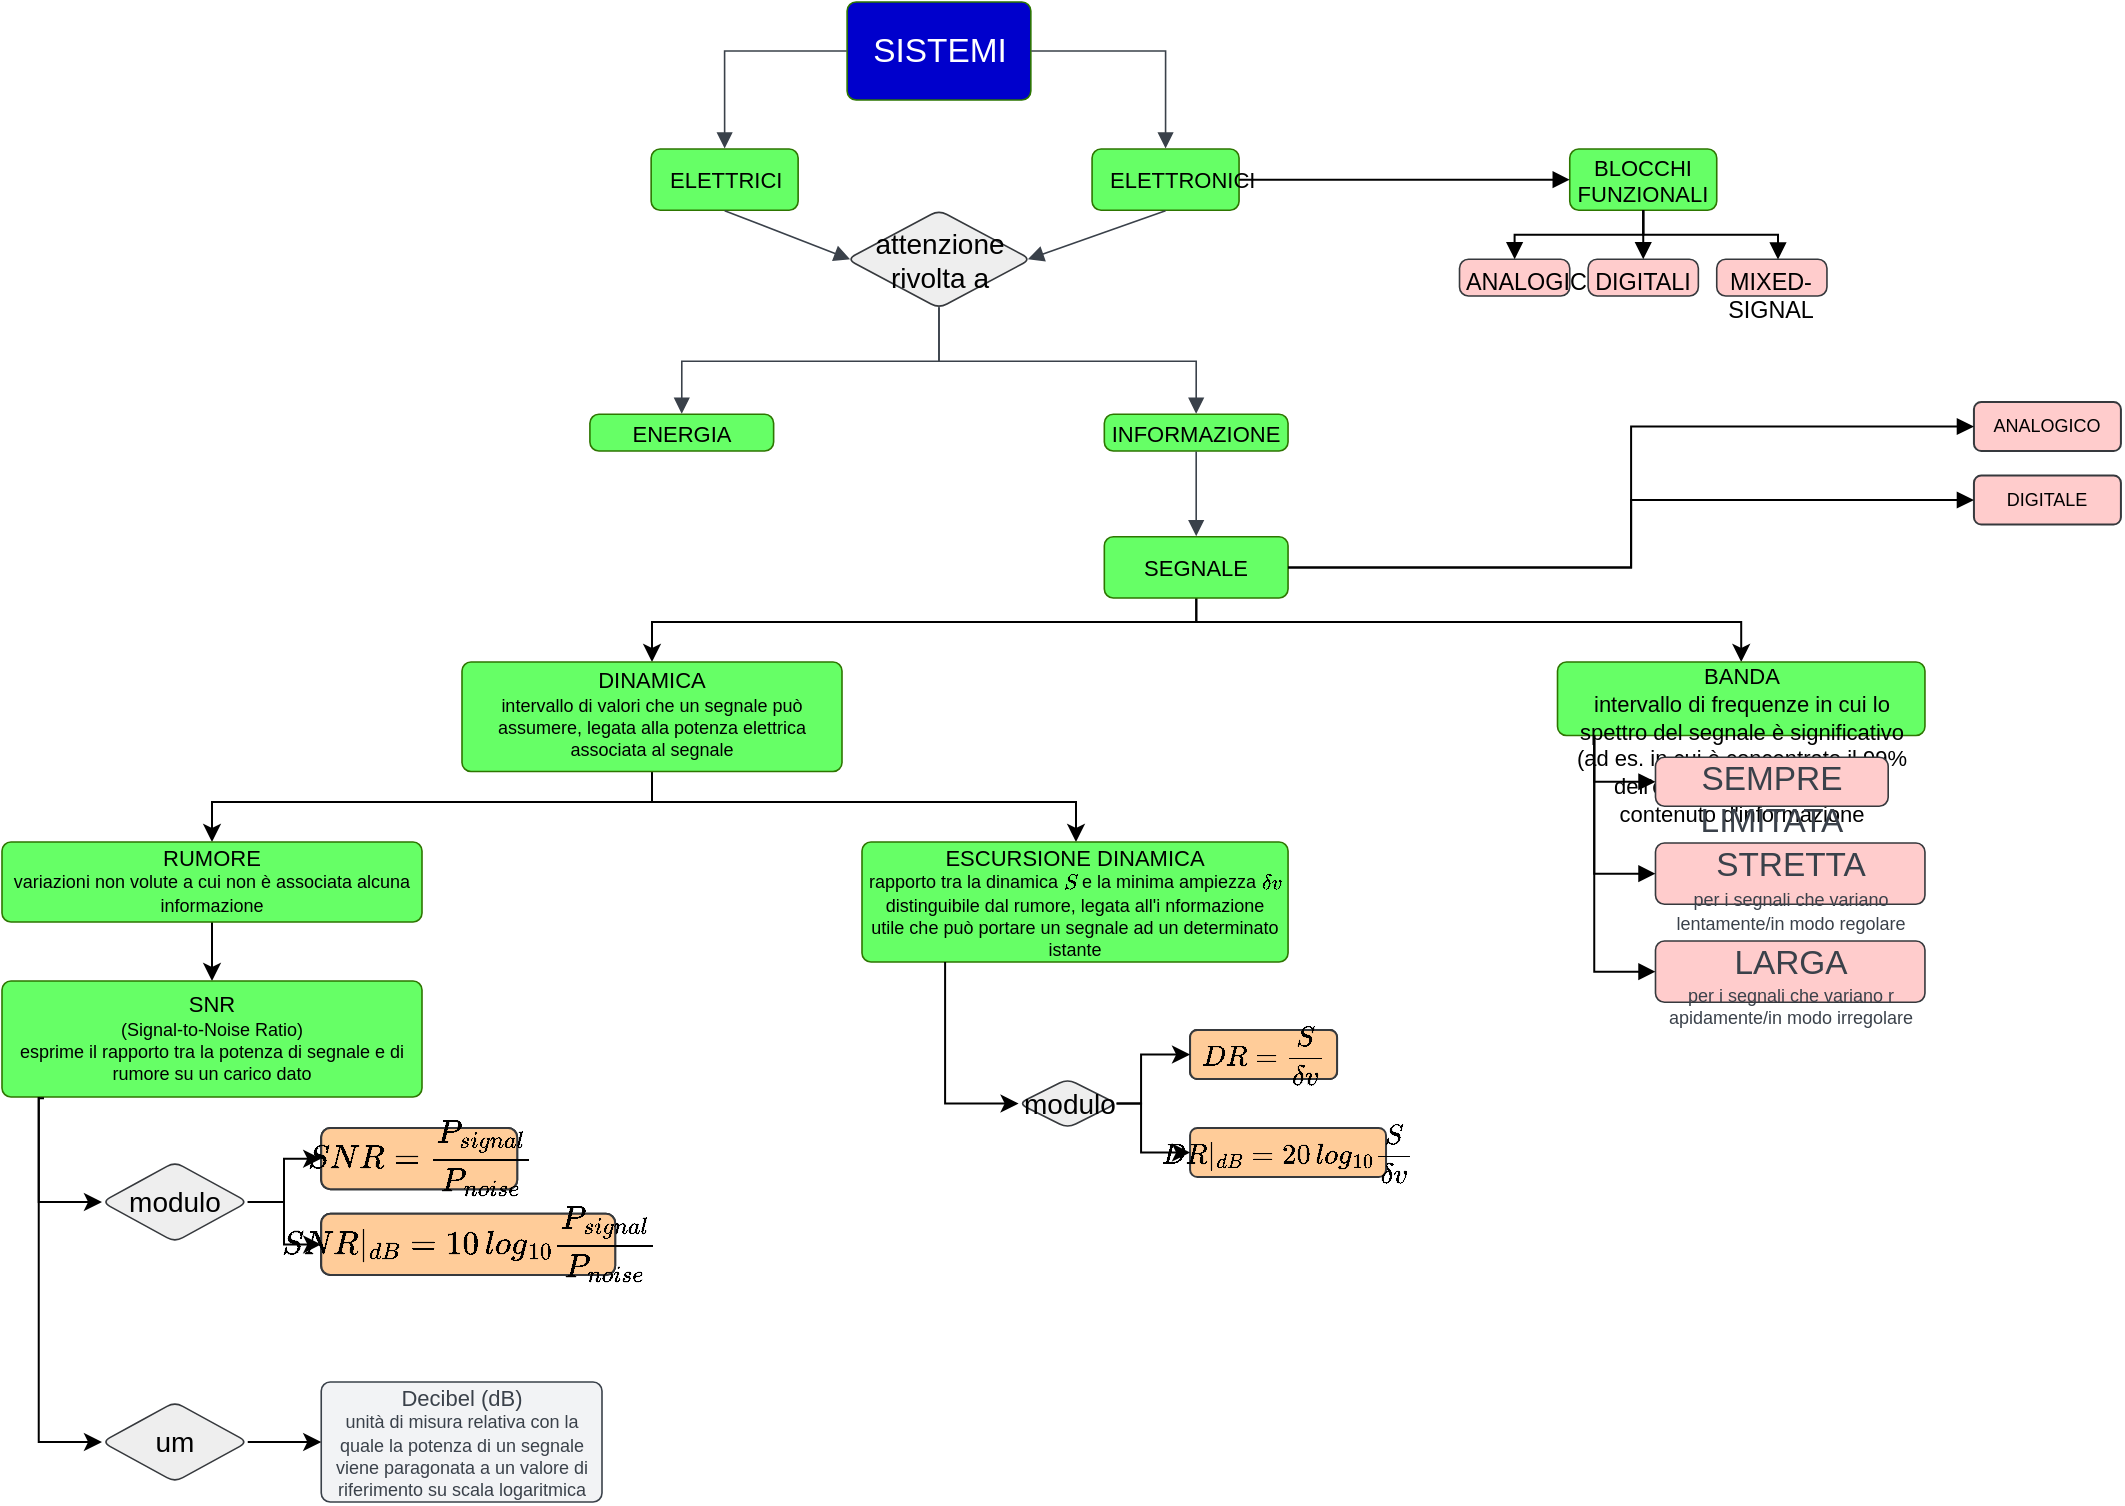 <mxfile version="18.2.0" type="github">
  <diagram id="KbQLy3OMnYTvDfTse-Bw" name="Page-1">
    <mxGraphModel dx="704" dy="2057" grid="1" gridSize="10" guides="1" tooltips="1" connect="1" arrows="1" fold="1" page="1" pageScale="1" pageWidth="1169" pageHeight="827" math="1" shadow="0">
      <root>
        <mxCell id="0" />
        <mxCell id="1" parent="0" />
        <UserObject label="SISTEMI" lucidchartObjectId="9QElXrMDOgw3" id="V_KuhvTImbU-2_eGopWf-1">
          <mxCell style="html=1;overflow=block;blockSpacing=1;whiteSpace=wrap;fontSize=16.7;spacing=9;strokeOpacity=100;fillOpacity=100;rounded=1;absoluteArcSize=1;arcSize=9;strokeWidth=0.8;fillColor=#0000CC;strokeColor=#2D7600;fontColor=#FFFFFF;container=0;" parent="1" vertex="1">
            <mxGeometry x="432.559" y="-1640" width="91.861" height="49" as="geometry" />
          </mxCell>
        </UserObject>
        <UserObject label="ELETTRICI" lucidchartObjectId="oREl5EtMewR." id="V_KuhvTImbU-2_eGopWf-2">
          <mxCell style="html=1;overflow=block;blockSpacing=1;whiteSpace=wrap;fontSize=11;spacing=9;strokeOpacity=100;fillOpacity=100;rounded=1;absoluteArcSize=1;arcSize=9;strokeWidth=0.8;fillColor=#66FF66;strokeColor=#2D7600;fontColor=#000000;container=0;" parent="1" vertex="1">
            <mxGeometry x="334.575" y="-1566.5" width="73.489" height="30.625" as="geometry" />
          </mxCell>
        </UserObject>
        <UserObject label="ELETTRONICI" lucidchartObjectId="GREljfqATe~l" id="V_KuhvTImbU-2_eGopWf-3">
          <mxCell style="html=1;overflow=block;blockSpacing=1;whiteSpace=wrap;fontSize=11;spacing=9;strokeOpacity=100;fillOpacity=100;rounded=1;absoluteArcSize=1;arcSize=9;strokeWidth=0.8;fillColor=#66FF66;strokeColor=#2D7600;fontColor=#000000;container=0;" parent="1" vertex="1">
            <mxGeometry x="555.04" y="-1566.5" width="73.489" height="30.625" as="geometry" />
          </mxCell>
        </UserObject>
        <UserObject label="" lucidchartObjectId="dVEla7K8sojE" id="V_KuhvTImbU-2_eGopWf-4">
          <mxCell style="html=1;jettySize=18;whiteSpace=wrap;fontSize=13;strokeColor=#3a414a;strokeOpacity=100;strokeWidth=0.8;rounded=1;arcSize=0;edgeStyle=orthogonalEdgeStyle;startArrow=none;endArrow=block;endFill=1;exitX=-0.002;exitY=0.5;exitPerimeter=0;entryX=0.5;entryY=-0.008;entryPerimeter=0;" parent="1" source="V_KuhvTImbU-2_eGopWf-1" target="V_KuhvTImbU-2_eGopWf-2" edge="1">
            <mxGeometry width="100" height="100" relative="1" as="geometry">
              <Array as="points" />
            </mxGeometry>
          </mxCell>
        </UserObject>
        <UserObject label="" lucidchartObjectId="fVElLN0B~Lug" id="V_KuhvTImbU-2_eGopWf-5">
          <mxCell style="html=1;jettySize=18;whiteSpace=wrap;fontSize=13;strokeColor=#3a414a;strokeOpacity=100;strokeWidth=0.8;rounded=1;arcSize=0;edgeStyle=orthogonalEdgeStyle;startArrow=none;endArrow=block;endFill=1;exitX=1.002;exitY=0.5;exitPerimeter=0;entryX=0.5;entryY=-0.008;entryPerimeter=0;" parent="1" source="V_KuhvTImbU-2_eGopWf-1" target="V_KuhvTImbU-2_eGopWf-3" edge="1">
            <mxGeometry width="100" height="100" relative="1" as="geometry">
              <Array as="points" />
            </mxGeometry>
          </mxCell>
        </UserObject>
        <UserObject label="attenzione rivolta a" lucidchartObjectId="2ZElksRTVC9U" id="V_KuhvTImbU-2_eGopWf-6">
          <mxCell style="html=1;overflow=block;blockSpacing=1;whiteSpace=wrap;rhombus;fontSize=14;spacing=3.8;strokeColor=#36393d;strokeOpacity=100;fillOpacity=100;rounded=1;absoluteArcSize=1;arcSize=9;fillColor=#eeeeee;strokeWidth=0.8;align=center;labelPosition=center;verticalLabelPosition=middle;verticalAlign=middle;fontColor=#000000;container=0;" parent="1" vertex="1">
            <mxGeometry x="432.559" y="-1535.88" width="91.861" height="49" as="geometry" />
          </mxCell>
        </UserObject>
        <UserObject label="" lucidchartObjectId="V0ElHmMhb_H_" id="V_KuhvTImbU-2_eGopWf-7">
          <mxCell style="html=1;jettySize=18;whiteSpace=wrap;fontSize=13;strokeColor=#3a414a;strokeOpacity=100;strokeWidth=0.8;rounded=0;startArrow=none;endArrow=block;endFill=1;exitX=0.5;exitY=1.008;exitPerimeter=0;entryX=0.984;entryY=0.5;entryPerimeter=0;" parent="1" source="V_KuhvTImbU-2_eGopWf-3" target="V_KuhvTImbU-2_eGopWf-6" edge="1">
            <mxGeometry width="100" height="100" relative="1" as="geometry">
              <Array as="points" />
            </mxGeometry>
          </mxCell>
        </UserObject>
        <UserObject label="" lucidchartObjectId="30ElbhEXb_4U" id="V_KuhvTImbU-2_eGopWf-8">
          <mxCell style="html=1;jettySize=18;whiteSpace=wrap;fontSize=13;strokeColor=#3a414a;strokeOpacity=100;strokeWidth=0.8;rounded=0;startArrow=none;endArrow=block;endFill=1;exitX=0.5;exitY=1.008;exitPerimeter=0;entryX=0.016;entryY=0.5;entryPerimeter=0;" parent="1" source="V_KuhvTImbU-2_eGopWf-2" target="V_KuhvTImbU-2_eGopWf-6" edge="1">
            <mxGeometry width="100" height="100" relative="1" as="geometry">
              <Array as="points" />
            </mxGeometry>
          </mxCell>
        </UserObject>
        <UserObject label="ENERGIA" lucidchartObjectId="r1El8VEPG0fk" id="V_KuhvTImbU-2_eGopWf-9">
          <mxCell style="html=1;overflow=block;blockSpacing=1;whiteSpace=wrap;fontSize=11;align=center;spacing=3.8;strokeOpacity=100;fillOpacity=100;rounded=1;absoluteArcSize=1;arcSize=9;strokeWidth=0.8;fillColor=#66FF66;strokeColor=#2D7600;fontColor=#000000;container=0;" parent="1" vertex="1">
            <mxGeometry x="303.954" y="-1433.875" width="91.861" height="18.375" as="geometry" />
          </mxCell>
        </UserObject>
        <UserObject label="INFORMAZIONE" lucidchartObjectId="41ElJIFpAn1h" id="V_KuhvTImbU-2_eGopWf-10">
          <mxCell style="html=1;overflow=block;blockSpacing=1;whiteSpace=wrap;fontSize=11;spacing=3.8;strokeOpacity=100;fillOpacity=100;rounded=1;absoluteArcSize=1;arcSize=9;strokeWidth=0.8;fillColor=#66FF66;strokeColor=#2D7600;fontColor=#000000;container=0;" parent="1" vertex="1">
            <mxGeometry x="561.164" y="-1433.875" width="91.861" height="18.375" as="geometry" />
          </mxCell>
        </UserObject>
        <UserObject label="BLOCCHI FUNZIONALI" lucidchartObjectId="E5El9gGK8zPB" id="V_KuhvTImbU-2_eGopWf-11">
          <mxCell style="html=1;overflow=block;blockSpacing=1;whiteSpace=wrap;fontSize=11;spacing=3.8;strokeOpacity=100;fillOpacity=100;rounded=1;absoluteArcSize=1;arcSize=9;strokeWidth=0.8;fillColor=#66FF66;strokeColor=#2D7600;fontColor=#000000;container=0;" parent="1" vertex="1">
            <mxGeometry x="793.878" y="-1566.5" width="73.489" height="30.625" as="geometry" />
          </mxCell>
        </UserObject>
        <mxCell id="S8-AEcQRGxQJLUGlmGjb-33" style="edgeStyle=orthogonalEdgeStyle;rounded=0;orthogonalLoop=1;jettySize=auto;html=1;entryX=0;entryY=0.5;entryDx=0;entryDy=0;fontFamily=Helvetica;fontSize=9;endArrow=block;endFill=1;strokeColor=#000000;" edge="1" parent="1" source="V_KuhvTImbU-2_eGopWf-3" target="V_KuhvTImbU-2_eGopWf-11">
          <mxGeometry relative="1" as="geometry" />
        </mxCell>
        <UserObject label="ANALOGICI" lucidchartObjectId="~5ElXes_VRlE" id="V_KuhvTImbU-2_eGopWf-13">
          <mxCell style="html=1;overflow=block;blockSpacing=1;whiteSpace=wrap;fontSize=11.7;spacing=3.8;strokeColor=#36393d;strokeOpacity=100;fillOpacity=100;rounded=1;absoluteArcSize=1;arcSize=9;fillColor=#ffcccc;strokeWidth=0.8;container=0;" parent="1" vertex="1">
            <mxGeometry x="738.762" y="-1511.375" width="55.116" height="18.375" as="geometry" />
          </mxCell>
        </UserObject>
        <UserObject label="DIGITALI" lucidchartObjectId="h6ElQ-4IRWUj" id="V_KuhvTImbU-2_eGopWf-14">
          <mxCell style="html=1;overflow=block;blockSpacing=1;whiteSpace=wrap;fontSize=11.7;spacing=3.8;strokeColor=#36393d;strokeOpacity=100;fillOpacity=100;rounded=1;absoluteArcSize=1;arcSize=9;fillColor=#ffcccc;strokeWidth=0.8;container=0;" parent="1" vertex="1">
            <mxGeometry x="803.064" y="-1511.375" width="55.116" height="18.375" as="geometry" />
          </mxCell>
        </UserObject>
        <UserObject label="MIXED-SIGNAL" lucidchartObjectId="l6El-GRD.1cs" id="V_KuhvTImbU-2_eGopWf-15">
          <mxCell style="html=1;overflow=block;blockSpacing=1;whiteSpace=wrap;fontSize=11.7;spacing=3.8;strokeColor=#36393d;strokeOpacity=100;fillOpacity=100;rounded=1;absoluteArcSize=1;arcSize=9;fillColor=#ffcccc;strokeWidth=0.8;container=0;" parent="1" vertex="1">
            <mxGeometry x="867.367" y="-1511.375" width="55.116" height="18.375" as="geometry" />
          </mxCell>
        </UserObject>
        <mxCell id="S8-AEcQRGxQJLUGlmGjb-69" style="edgeStyle=orthogonalEdgeStyle;rounded=0;orthogonalLoop=1;jettySize=auto;html=1;entryX=0.5;entryY=0;entryDx=0;entryDy=0;fontSize=9;" edge="1" parent="1" source="V_KuhvTImbU-2_eGopWf-19" target="V_KuhvTImbU-2_eGopWf-21">
          <mxGeometry relative="1" as="geometry">
            <Array as="points">
              <mxPoint x="607" y="-1330" />
              <mxPoint x="335" y="-1330" />
            </Array>
          </mxGeometry>
        </mxCell>
        <mxCell id="S8-AEcQRGxQJLUGlmGjb-70" style="edgeStyle=orthogonalEdgeStyle;rounded=0;orthogonalLoop=1;jettySize=auto;html=1;entryX=0.5;entryY=0;entryDx=0;entryDy=0;fontSize=9;" edge="1" parent="1" source="V_KuhvTImbU-2_eGopWf-19" target="V_KuhvTImbU-2_eGopWf-22">
          <mxGeometry relative="1" as="geometry">
            <Array as="points">
              <mxPoint x="607" y="-1330" />
              <mxPoint x="880" y="-1330" />
            </Array>
          </mxGeometry>
        </mxCell>
        <UserObject label="SEGNALE" lucidchartObjectId="i~ElQbq9KEDh" id="V_KuhvTImbU-2_eGopWf-19">
          <mxCell style="html=1;overflow=block;blockSpacing=1;whiteSpace=wrap;fontSize=11;spacing=3.8;strokeOpacity=100;fillOpacity=100;rounded=1;absoluteArcSize=1;arcSize=9;strokeWidth=0.8;fillColor=#66FF66;strokeColor=#2D7600;fontColor=#000000;container=0;" parent="1" vertex="1">
            <mxGeometry x="561.164" y="-1372.625" width="91.861" height="30.625" as="geometry" />
          </mxCell>
        </UserObject>
        <mxCell id="S8-AEcQRGxQJLUGlmGjb-34" style="edgeStyle=orthogonalEdgeStyle;rounded=0;orthogonalLoop=1;jettySize=auto;html=1;entryX=0.5;entryY=0;entryDx=0;entryDy=0;fontFamily=Helvetica;fontSize=9;endArrow=block;endFill=1;strokeColor=#000000;" edge="1" parent="1" source="V_KuhvTImbU-2_eGopWf-11" target="V_KuhvTImbU-2_eGopWf-13">
          <mxGeometry relative="1" as="geometry">
            <Array as="points">
              <mxPoint x="830.623" y="-1523.625" />
              <mxPoint x="766.32" y="-1523.625" />
            </Array>
          </mxGeometry>
        </mxCell>
        <mxCell id="S8-AEcQRGxQJLUGlmGjb-35" style="edgeStyle=orthogonalEdgeStyle;rounded=0;orthogonalLoop=1;jettySize=auto;html=1;fontFamily=Helvetica;fontSize=9;endArrow=block;endFill=1;strokeColor=#000000;" edge="1" parent="1" source="V_KuhvTImbU-2_eGopWf-11" target="V_KuhvTImbU-2_eGopWf-14">
          <mxGeometry relative="1" as="geometry">
            <Array as="points">
              <mxPoint x="828.785" y="-1511.375" />
              <mxPoint x="828.785" y="-1511.375" />
            </Array>
          </mxGeometry>
        </mxCell>
        <UserObject label="" lucidchartObjectId="vaFlGMC20mRY" id="V_KuhvTImbU-2_eGopWf-20">
          <mxCell style="html=1;jettySize=18;whiteSpace=wrap;fontSize=13;strokeColor=#3a414a;strokeOpacity=100;strokeWidth=0.8;rounded=1;arcSize=12;edgeStyle=orthogonalEdgeStyle;startArrow=none;endArrow=block;endFill=1;exitX=0.5;exitY=1.012;exitPerimeter=0;entryX=0.5;entryY=-0.008;entryPerimeter=0;" parent="1" source="V_KuhvTImbU-2_eGopWf-10" target="V_KuhvTImbU-2_eGopWf-19" edge="1">
            <mxGeometry width="100" height="100" relative="1" as="geometry">
              <Array as="points" />
            </mxGeometry>
          </mxCell>
        </UserObject>
        <mxCell id="S8-AEcQRGxQJLUGlmGjb-72" style="edgeStyle=orthogonalEdgeStyle;rounded=0;orthogonalLoop=1;jettySize=auto;html=1;entryX=0.5;entryY=0;entryDx=0;entryDy=0;fontSize=9;" edge="1" parent="1" source="V_KuhvTImbU-2_eGopWf-21" target="V_KuhvTImbU-2_eGopWf-23">
          <mxGeometry relative="1" as="geometry">
            <Array as="points">
              <mxPoint x="335" y="-1240" />
              <mxPoint x="115" y="-1240" />
            </Array>
          </mxGeometry>
        </mxCell>
        <mxCell id="S8-AEcQRGxQJLUGlmGjb-73" style="edgeStyle=orthogonalEdgeStyle;rounded=0;orthogonalLoop=1;jettySize=auto;html=1;fontSize=9;" edge="1" parent="1" source="V_KuhvTImbU-2_eGopWf-21" target="V_KuhvTImbU-2_eGopWf-25">
          <mxGeometry relative="1" as="geometry">
            <Array as="points">
              <mxPoint x="335" y="-1240" />
              <mxPoint x="547" y="-1240" />
            </Array>
          </mxGeometry>
        </mxCell>
        <UserObject label="&lt;div style=&quot;display: flex; justify-content: center; text-align: center; align-items: baseline; font-size: 9px; line-height: 1.25; margin-top: -2px;&quot;&gt;&lt;span style=&quot;&quot;&gt;&lt;span style=&quot;font-size: 11px;&quot;&gt;DINAMICA&lt;br style=&quot;font-size: 11px;&quot;&gt;&lt;/span&gt;&lt;span style=&quot;&quot;&gt;intervallo di valori che un segnale può assumere, legata alla potenza elettrica associata al segnale&lt;/span&gt;&lt;/span&gt;&lt;/div&gt;" lucidchartObjectId="CaFlC.bQDcfy" id="V_KuhvTImbU-2_eGopWf-21">
          <mxCell style="html=1;overflow=block;blockSpacing=1;whiteSpace=wrap;fontSize=11;spacing=3.8;strokeOpacity=100;fillOpacity=100;rounded=1;absoluteArcSize=1;arcSize=9;strokeWidth=0.8;fontFamily=Helvetica;fillColor=#66FF66;strokeColor=#2D7600;fontColor=#000000;container=0;" parent="1" vertex="1">
            <mxGeometry x="240" y="-1310" width="190" height="54.75" as="geometry" />
          </mxCell>
        </UserObject>
        <mxCell id="S8-AEcQRGxQJLUGlmGjb-36" style="edgeStyle=orthogonalEdgeStyle;rounded=0;orthogonalLoop=1;jettySize=auto;html=1;entryX=0.547;entryY=0.008;entryDx=0;entryDy=0;fontFamily=Helvetica;fontSize=9;endArrow=block;endFill=1;strokeColor=#000000;entryPerimeter=0;" edge="1" parent="1" source="V_KuhvTImbU-2_eGopWf-11" target="V_KuhvTImbU-2_eGopWf-15">
          <mxGeometry relative="1" as="geometry">
            <Array as="points">
              <mxPoint x="830.623" y="-1523.625" />
              <mxPoint x="897.987" y="-1523.625" />
              <mxPoint x="897.987" y="-1511.375" />
            </Array>
          </mxGeometry>
        </mxCell>
        <UserObject label="&lt;div style=&quot;display: flex; justify-content: center; text-align: center; align-items: baseline; font-size: 11px; line-height: 1.25; margin-top: -2px;&quot;&gt;&lt;span style=&quot;font-size: 11px;&quot;&gt;&lt;span style=&quot;font-size: 11px;&quot;&gt;BANDA&lt;br style=&quot;font-size: 11px;&quot;&gt;&lt;/span&gt;&lt;span style=&quot;font-size: 11px;&quot;&gt;intervallo di frequenze in cui lo spettro del segnale è significativo&lt;br style=&quot;font-size: 11px;&quot;&gt;(ad es. in cui è concentrato il 99% dell&#39;energia), legata al suo contenuto d&#39;informazione&lt;br style=&quot;font-size: 11px;&quot;&gt;&lt;/span&gt;&lt;/span&gt;&lt;/div&gt;" lucidchartObjectId="NaFljsvgDDDa" id="V_KuhvTImbU-2_eGopWf-22">
          <mxCell style="html=1;overflow=block;blockSpacing=1;whiteSpace=wrap;fontSize=11;spacing=3.8;strokeOpacity=100;fillOpacity=100;rounded=1;absoluteArcSize=1;arcSize=9;strokeWidth=0.8;fillColor=#66FF66;strokeColor=#2D7600;fontColor=#000000;container=0;" parent="1" vertex="1">
            <mxGeometry x="787.754" y="-1310" width="183.721" height="36.75" as="geometry" />
          </mxCell>
        </UserObject>
        <mxCell id="S8-AEcQRGxQJLUGlmGjb-68" style="edgeStyle=orthogonalEdgeStyle;rounded=0;orthogonalLoop=1;jettySize=auto;html=1;entryX=0.5;entryY=0;entryDx=0;entryDy=0;fontSize=9;" edge="1" parent="1" source="V_KuhvTImbU-2_eGopWf-23" target="V_KuhvTImbU-2_eGopWf-27">
          <mxGeometry relative="1" as="geometry" />
        </mxCell>
        <UserObject label="&lt;div style=&quot;display: flex; justify-content: center; text-align: center; align-items: baseline; font-size: 9px; line-height: 1.25; margin-top: -2px;&quot;&gt;&lt;span style=&quot;&quot;&gt;&lt;span style=&quot;font-size: 11px;&quot;&gt;RUMORE&lt;br style=&quot;font-size: 11px;&quot;&gt;&lt;/span&gt;&lt;span style=&quot;&quot;&gt;variazioni non volute a cui non è associata alcuna informazione&lt;/span&gt;&lt;/span&gt;&lt;/div&gt;" lucidchartObjectId="ceFloytlK~nw" id="V_KuhvTImbU-2_eGopWf-23">
          <mxCell style="html=1;overflow=block;blockSpacing=1;whiteSpace=wrap;fontSize=11;spacing=3.8;strokeOpacity=100;fillOpacity=100;rounded=1;absoluteArcSize=1;arcSize=9;strokeWidth=0.8;fillColor=#66FF66;strokeColor=#2D7600;fontColor=#000000;container=0;" parent="1" vertex="1">
            <mxGeometry x="10" y="-1220" width="210" height="40" as="geometry" />
          </mxCell>
        </UserObject>
        <UserObject label="&lt;div style=&quot;display: flex; justify-content: center; text-align: center; align-items: baseline; font-size: 9px; line-height: 1.25; margin-top: -2px;&quot;&gt;&lt;span style=&quot;&quot;&gt;&lt;span style=&quot;font-size: 11px;&quot;&gt;ESCURSIONE DINAMICA&lt;br style=&quot;font-size: 11px;&quot;&gt;&lt;/span&gt;&lt;span style=&quot;&quot;&gt;rapporto tra la dinamica \(S\) e la minima ampiezza \(\delta v\) distinguibile dal rumore, legata all&#39;i nformazione utile che può portare un segnale ad un determinato istante&lt;/span&gt;&lt;/span&gt;&lt;/div&gt;" lucidchartObjectId="-iFlFDH.yqT3" id="V_KuhvTImbU-2_eGopWf-25">
          <mxCell style="html=1;overflow=block;blockSpacing=1;whiteSpace=wrap;fontSize=11;spacing=3.8;strokeOpacity=100;fillOpacity=100;rounded=1;absoluteArcSize=1;arcSize=9;strokeWidth=0.8;fillColor=#66FF66;strokeColor=#2D7600;fontColor=#000000;container=0;" parent="1" vertex="1">
            <mxGeometry x="440" y="-1220" width="213.03" height="60" as="geometry" />
          </mxCell>
        </UserObject>
        <UserObject label="&lt;div style=&quot;display: flex; justify-content: center; text-align: center; align-items: baseline; font-size: 9px; line-height: 1.25; margin-top: -2px;&quot;&gt;&lt;span style=&quot;&quot;&gt;&lt;span style=&quot;font-size: 11px;&quot;&gt;SNR&lt;br style=&quot;font-size: 11px;&quot;&gt;&lt;/span&gt;&lt;span style=&quot;&quot;&gt;(Signal-to-Noise Ratio)&lt;br style=&quot;font-size: 11px;&quot;&gt;esprime il rapporto tra la potenza di segnale e di rumore su un carico dato&lt;/span&gt;&lt;/span&gt;&lt;/div&gt;" lucidchartObjectId="NlFl~mT72mBA" id="V_KuhvTImbU-2_eGopWf-27">
          <mxCell style="html=1;overflow=block;blockSpacing=1;whiteSpace=wrap;fontSize=11;spacing=3.8;strokeOpacity=100;fillOpacity=100;rounded=1;absoluteArcSize=1;arcSize=9;strokeWidth=0.8;fillColor=#66FF66;strokeColor=#2D7600;fontColor=#000000;container=0;" parent="1" vertex="1">
            <mxGeometry x="10" y="-1150.5" width="210" height="58" as="geometry" />
          </mxCell>
        </UserObject>
        <UserObject label="" lucidchartObjectId="zpFlL2CMC-he" id="V_KuhvTImbU-2_eGopWf-29">
          <mxCell style="html=1;jettySize=18;whiteSpace=wrap;fontSize=13;strokeColor=#3a414a;strokeOpacity=100;strokeWidth=0.8;rounded=1;arcSize=0;edgeStyle=orthogonalEdgeStyle;startArrow=none;endArrow=block;endFill=1;exitX=0.5;exitY=0.991;exitPerimeter=0;entryX=0.5;entryY=-0.012;entryPerimeter=0;" parent="1" source="V_KuhvTImbU-2_eGopWf-6" target="V_KuhvTImbU-2_eGopWf-9" edge="1">
            <mxGeometry width="100" height="100" relative="1" as="geometry">
              <Array as="points" />
            </mxGeometry>
          </mxCell>
        </UserObject>
        <UserObject label="" lucidchartObjectId="CpFlIvJUsDqa" id="V_KuhvTImbU-2_eGopWf-30">
          <mxCell style="html=1;jettySize=18;whiteSpace=wrap;fontSize=13;strokeColor=#3a414a;strokeOpacity=100;strokeWidth=0.8;rounded=1;arcSize=0;edgeStyle=orthogonalEdgeStyle;startArrow=none;endArrow=block;endFill=1;exitX=0.5;exitY=0.991;exitPerimeter=0;entryX=0.5;entryY=-0.012;entryPerimeter=0;" parent="1" source="V_KuhvTImbU-2_eGopWf-6" target="V_KuhvTImbU-2_eGopWf-10" edge="1">
            <mxGeometry width="100" height="100" relative="1" as="geometry">
              <Array as="points" />
            </mxGeometry>
          </mxCell>
        </UserObject>
        <UserObject label="modulo" lucidchartObjectId="kuFlH_ao~T5j" id="V_KuhvTImbU-2_eGopWf-31">
          <mxCell style="html=1;overflow=block;blockSpacing=1;whiteSpace=wrap;rhombus;fontSize=14;spacing=3.8;strokeColor=#36393d;strokeOpacity=100;fillOpacity=100;rounded=1;absoluteArcSize=1;arcSize=9;fillColor=#eeeeee;strokeWidth=0.8;fontColor=#000000;container=0;" parent="1" vertex="1">
            <mxGeometry x="60" y="-1060" width="72.87" height="40" as="geometry" />
          </mxCell>
        </UserObject>
        <mxCell id="S8-AEcQRGxQJLUGlmGjb-17" style="rounded=0;orthogonalLoop=1;jettySize=auto;html=1;entryX=0;entryY=0.5;entryDx=0;entryDy=0;fontFamily=Helvetica;fontSize=14;exitX=0.1;exitY=1.01;exitDx=0;exitDy=0;exitPerimeter=0;edgeStyle=elbowEdgeStyle;" edge="1" parent="1" source="V_KuhvTImbU-2_eGopWf-27" target="V_KuhvTImbU-2_eGopWf-31">
          <mxGeometry relative="1" as="geometry">
            <Array as="points">
              <mxPoint x="28.372" y="-1055.75" />
            </Array>
          </mxGeometry>
        </mxCell>
        <UserObject label="um" lucidchartObjectId="7uFlqthe8yNe" id="V_KuhvTImbU-2_eGopWf-32">
          <mxCell style="html=1;overflow=block;blockSpacing=1;whiteSpace=wrap;rhombus;fontSize=14;spacing=3.8;strokeColor=#36393d;strokeOpacity=100;fillOpacity=100;rounded=1;absoluteArcSize=1;arcSize=9;fillColor=#eeeeee;strokeWidth=0.8;fontColor=#000000;container=0;" parent="1" vertex="1">
            <mxGeometry x="60" y="-940" width="72.87" height="40" as="geometry" />
          </mxCell>
        </UserObject>
        <mxCell id="S8-AEcQRGxQJLUGlmGjb-18" style="edgeStyle=elbowEdgeStyle;rounded=0;orthogonalLoop=1;jettySize=auto;html=1;entryX=0;entryY=0.5;entryDx=0;entryDy=0;fontFamily=Helvetica;fontSize=14;" edge="1" parent="1" source="V_KuhvTImbU-2_eGopWf-27" target="V_KuhvTImbU-2_eGopWf-32">
          <mxGeometry relative="1" as="geometry">
            <Array as="points">
              <mxPoint x="28.372" y="-1019" />
            </Array>
          </mxGeometry>
        </mxCell>
        <UserObject label="&lt;div style=&quot;display: flex; justify-content: center; text-align: center; align-items: baseline; line-height: 1.25; margin-top: -2px; font-size: 9px;&quot;&gt;&lt;span&gt;&lt;span style=&quot;color: rgb(58, 65, 74);&quot;&gt;&lt;font style=&quot;font-size: 11px;&quot;&gt;Decibel (dB)&lt;/font&gt;&lt;br&gt;&lt;/span&gt;&lt;span style=&quot;color: rgb(58, 65, 74);&quot;&gt;unità di misura relativa con la quale la potenza di un segnale viene paragonata a un valore di riferimento su scala logaritmica&lt;/span&gt;&lt;/span&gt;&lt;/div&gt;" lucidchartObjectId="TzFl0S9uKZ~m" id="V_KuhvTImbU-2_eGopWf-37">
          <mxCell style="html=1;overflow=block;blockSpacing=1;whiteSpace=wrap;fontSize=13;spacing=3.8;strokeColor=#3a414a;strokeOpacity=100;fillOpacity=100;rounded=1;absoluteArcSize=1;arcSize=9;fillColor=#f2f3f5;strokeWidth=0.8;container=0;" parent="1" vertex="1">
            <mxGeometry x="169.62" y="-950" width="140.38" height="60" as="geometry" />
          </mxCell>
        </UserObject>
        <mxCell id="S8-AEcQRGxQJLUGlmGjb-23" style="edgeStyle=elbowEdgeStyle;rounded=0;orthogonalLoop=1;jettySize=auto;html=1;fontFamily=Helvetica;fontSize=14;" edge="1" parent="1" source="V_KuhvTImbU-2_eGopWf-32" target="V_KuhvTImbU-2_eGopWf-37">
          <mxGeometry relative="1" as="geometry" />
        </mxCell>
        <UserObject label="modulo" lucidchartObjectId="eGFlUj89s3dI" id="V_KuhvTImbU-2_eGopWf-39">
          <mxCell style="html=1;overflow=block;blockSpacing=1;whiteSpace=wrap;rhombus;fontSize=14;spacing=3.8;strokeColor=#36393d;strokeOpacity=100;fillOpacity=100;rounded=1;absoluteArcSize=1;arcSize=9;fillColor=#eeeeee;strokeWidth=0.8;fontColor=#000000;container=0;" parent="1" vertex="1">
            <mxGeometry x="518.296" y="-1101.5" width="48.992" height="24.5" as="geometry" />
          </mxCell>
        </UserObject>
        <mxCell id="S8-AEcQRGxQJLUGlmGjb-7" style="edgeStyle=elbowEdgeStyle;rounded=0;orthogonalLoop=1;jettySize=auto;html=1;entryX=0;entryY=0.5;entryDx=0;entryDy=0;" edge="1" parent="1" source="V_KuhvTImbU-2_eGopWf-25" target="V_KuhvTImbU-2_eGopWf-39">
          <mxGeometry relative="1" as="geometry">
            <Array as="points">
              <mxPoint x="481.552" y="-1107.625" />
            </Array>
          </mxGeometry>
        </mxCell>
        <UserObject label="&lt;div style=&quot;display: flex; justify-content: center; text-align: center; align-items: baseline; font-size: 9px; line-height: 1.25; margin-top: -2px;&quot;&gt;&lt;span&gt;&lt;span style=&quot;font-size:16.7px;color:#3a414a;&quot;&gt;SEMPRE LIMITATA&lt;br&gt;&lt;/span&gt;&lt;span style=&quot;color: rgb(58, 65, 74);&quot;&gt;per i segnali fisici&lt;/span&gt;&lt;/span&gt;&lt;/div&gt;" lucidchartObjectId="OPFlVcPKJhmu" id="V_KuhvTImbU-2_eGopWf-53">
          <mxCell style="html=1;overflow=block;blockSpacing=1;whiteSpace=wrap;fontSize=13;spacing=3.8;strokeColor=#36393d;strokeOpacity=100;rounded=1;absoluteArcSize=1;arcSize=9;strokeWidth=0.8;fillColor=#ffcccc;container=0;" parent="1" vertex="1">
            <mxGeometry x="836.747" y="-1262.375" width="116.357" height="24.5" as="geometry" />
          </mxCell>
        </UserObject>
        <mxCell id="S8-AEcQRGxQJLUGlmGjb-32" style="edgeStyle=elbowEdgeStyle;rounded=0;orthogonalLoop=1;jettySize=auto;html=1;entryX=0;entryY=0.5;entryDx=0;entryDy=0;fontFamily=Helvetica;fontSize=9;endArrow=block;endFill=1;strokeColor=#000000;" edge="1" parent="1" source="V_KuhvTImbU-2_eGopWf-22" target="V_KuhvTImbU-2_eGopWf-53">
          <mxGeometry relative="1" as="geometry">
            <Array as="points">
              <mxPoint x="806.126" y="-1250.125" />
            </Array>
          </mxGeometry>
        </mxCell>
        <UserObject label="&lt;div style=&quot;display: flex; justify-content: center; text-align: center; align-items: baseline; font-size: 0; line-height: 1.25;margin-top: -2px;&quot;&gt;&lt;span&gt;&lt;span style=&quot;font-size:16.7px;color:#3a414a;&quot;&gt;STRETTA&lt;br&gt;&lt;/span&gt;&lt;font size=&quot;1&quot;&gt;&lt;span style=&quot;font-size: 9px; color: rgb(58, 65, 74);&quot;&gt;per i segnali che variano lentamente/in modo regolare&lt;/span&gt;&lt;/font&gt;&lt;/span&gt;&lt;/div&gt;" lucidchartObjectId="6TFlstYmunlc" id="V_KuhvTImbU-2_eGopWf-54">
          <mxCell style="html=1;overflow=block;blockSpacing=1;whiteSpace=wrap;fontSize=13;spacing=3.8;strokeColor=#36393d;strokeOpacity=100;rounded=1;absoluteArcSize=1;arcSize=9;strokeWidth=0.8;fillColor=#ffcccc;container=0;" parent="1" vertex="1">
            <mxGeometry x="836.747" y="-1219.5" width="134.729" height="30.625" as="geometry" />
          </mxCell>
        </UserObject>
        <mxCell id="S8-AEcQRGxQJLUGlmGjb-30" style="edgeStyle=elbowEdgeStyle;rounded=0;orthogonalLoop=1;jettySize=auto;html=1;entryX=0;entryY=0.5;entryDx=0;entryDy=0;fontFamily=Helvetica;fontSize=9;endArrow=block;endFill=1;" edge="1" parent="1" source="V_KuhvTImbU-2_eGopWf-22" target="V_KuhvTImbU-2_eGopWf-54">
          <mxGeometry relative="1" as="geometry">
            <Array as="points">
              <mxPoint x="806.126" y="-1231.75" />
            </Array>
          </mxGeometry>
        </mxCell>
        <UserObject label="&lt;div style=&quot;display: flex; justify-content: center; text-align: center; align-items: baseline; font-size: 9px; line-height: 1.25; margin-top: -2px;&quot;&gt;&lt;span&gt;&lt;span style=&quot;font-size:16.7px;color:#3a414a;&quot;&gt;LARGA&lt;br&gt;&lt;/span&gt;&lt;span style=&quot;color: rgb(58, 65, 74);&quot;&gt;per i segnali che variano r apidamente/in modo irregolare&lt;/span&gt;&lt;/span&gt;&lt;/div&gt;" lucidchartObjectId="8TFl-1Wmz8BK" id="V_KuhvTImbU-2_eGopWf-55">
          <mxCell style="html=1;overflow=block;blockSpacing=1;whiteSpace=wrap;fontSize=13;spacing=3.8;strokeColor=#36393d;strokeOpacity=100;rounded=1;absoluteArcSize=1;arcSize=9;strokeWidth=0.8;fillColor=#ffcccc;container=0;" parent="1" vertex="1">
            <mxGeometry x="836.747" y="-1170.5" width="134.729" height="30.625" as="geometry" />
          </mxCell>
        </UserObject>
        <mxCell id="S8-AEcQRGxQJLUGlmGjb-31" style="edgeStyle=elbowEdgeStyle;rounded=0;orthogonalLoop=1;jettySize=auto;html=1;entryX=0;entryY=0.5;entryDx=0;entryDy=0;fontFamily=Helvetica;fontSize=9;endArrow=block;endFill=1;strokeColor=#000000;" edge="1" parent="1" source="V_KuhvTImbU-2_eGopWf-22" target="V_KuhvTImbU-2_eGopWf-55">
          <mxGeometry relative="1" as="geometry">
            <Array as="points">
              <mxPoint x="806.126" y="-1237.875" />
            </Array>
          </mxGeometry>
        </mxCell>
        <mxCell id="S8-AEcQRGxQJLUGlmGjb-5" value="$$DR = \frac{S}{\delta v}$$" style="rounded=1;whiteSpace=wrap;html=1;shadow=0;glass=0;sketch=0;container=0;" vertex="1" parent="1">
          <mxGeometry x="604.033" y="-1126" width="73.489" height="24.5" as="geometry" />
        </mxCell>
        <mxCell id="S8-AEcQRGxQJLUGlmGjb-6" value="$$DR|_{dB} = 20 \, log_{10} \frac{S}{\delta v}$$" style="rounded=1;whiteSpace=wrap;html=1;shadow=0;glass=0;sketch=0;fillColor=#ffcc99;strokeColor=#36393d;container=0;" vertex="1" parent="1">
          <mxGeometry x="604.033" y="-1077" width="97.985" height="24.5" as="geometry" />
        </mxCell>
        <mxCell id="S8-AEcQRGxQJLUGlmGjb-11" value="$$SNR = \frac{P_{signal}}{P_{noise}}$$" style="rounded=1;whiteSpace=wrap;html=1;shadow=0;glass=0;sketch=0;fontFamily=Helvetica;fontSize=14;container=0;" vertex="1" parent="1">
          <mxGeometry x="169.615" y="-1076.995" width="97.985" height="30.625" as="geometry" />
        </mxCell>
        <mxCell id="S8-AEcQRGxQJLUGlmGjb-13" value="$$SNR|_{dB} = 10 \, log_{10} \frac{P_{signal}}{P_{noise}}$$" style="rounded=1;whiteSpace=wrap;html=1;shadow=0;glass=0;sketch=0;fontFamily=Helvetica;fontSize=14;container=0;" vertex="1" parent="1">
          <mxGeometry x="169.615" y="-1034.12" width="146.977" height="30.625" as="geometry" />
        </mxCell>
        <mxCell id="S8-AEcQRGxQJLUGlmGjb-37" value="$$SNR = \frac{P_{signal}}{P_{noise}}$$" style="rounded=1;whiteSpace=wrap;html=1;shadow=0;glass=0;sketch=0;fontFamily=Helvetica;fontSize=14;fillColor=#ffcc99;strokeColor=#36393d;container=0;" vertex="1" parent="1">
          <mxGeometry x="169.615" y="-1076.995" width="97.985" height="30.625" as="geometry" />
        </mxCell>
        <mxCell id="S8-AEcQRGxQJLUGlmGjb-38" value="$$SNR|_{dB} = 10 \, log_{10} \frac{P_{signal}}{P_{noise}}$$" style="rounded=1;whiteSpace=wrap;html=1;shadow=0;glass=0;sketch=0;fontFamily=Helvetica;fontSize=14;fillColor=#ffcc99;strokeColor=#36393d;container=0;" vertex="1" parent="1">
          <mxGeometry x="169.615" y="-1034.12" width="146.977" height="30.625" as="geometry" />
        </mxCell>
        <mxCell id="S8-AEcQRGxQJLUGlmGjb-39" value="$$DR = \frac{S}{\delta v}$$" style="rounded=1;whiteSpace=wrap;html=1;shadow=0;glass=0;sketch=0;fillColor=#ffcc99;strokeColor=#36393d;container=0;" vertex="1" parent="1">
          <mxGeometry x="604.033" y="-1126" width="73.489" height="24.5" as="geometry" />
        </mxCell>
        <mxCell id="S8-AEcQRGxQJLUGlmGjb-8" style="edgeStyle=elbowEdgeStyle;rounded=0;orthogonalLoop=1;jettySize=auto;html=1;exitX=1;exitY=0.5;exitDx=0;exitDy=0;entryX=0;entryY=0.5;entryDx=0;entryDy=0;" edge="1" parent="1" source="V_KuhvTImbU-2_eGopWf-39" target="S8-AEcQRGxQJLUGlmGjb-5">
          <mxGeometry relative="1" as="geometry">
            <Array as="points">
              <mxPoint x="579.537" y="-1089.25" />
            </Array>
          </mxGeometry>
        </mxCell>
        <mxCell id="S8-AEcQRGxQJLUGlmGjb-42" value="&lt;div&gt;ANALOGICO&lt;/div&gt;" style="rounded=1;whiteSpace=wrap;html=1;shadow=0;glass=0;sketch=0;fontFamily=Helvetica;fontSize=9;fillColor=#ffcccc;strokeColor=#36393d;container=0;" vertex="1" parent="1">
          <mxGeometry x="995.972" y="-1440" width="73.489" height="24.5" as="geometry" />
        </mxCell>
        <mxCell id="S8-AEcQRGxQJLUGlmGjb-43" value="DIGITALE" style="rounded=1;whiteSpace=wrap;html=1;shadow=0;glass=0;sketch=0;fontFamily=Helvetica;fontSize=9;fillColor=#ffcccc;strokeColor=#36393d;container=0;" vertex="1" parent="1">
          <mxGeometry x="995.972" y="-1403.25" width="73.489" height="24.5" as="geometry" />
        </mxCell>
        <mxCell id="S8-AEcQRGxQJLUGlmGjb-9" style="edgeStyle=elbowEdgeStyle;rounded=0;orthogonalLoop=1;jettySize=auto;html=1;entryX=0;entryY=0.5;entryDx=0;entryDy=0;" edge="1" parent="1" source="V_KuhvTImbU-2_eGopWf-39" target="S8-AEcQRGxQJLUGlmGjb-6">
          <mxGeometry relative="1" as="geometry">
            <Array as="points">
              <mxPoint x="579.537" y="-1089.25" />
            </Array>
          </mxGeometry>
        </mxCell>
        <mxCell id="S8-AEcQRGxQJLUGlmGjb-21" style="edgeStyle=elbowEdgeStyle;rounded=0;orthogonalLoop=1;jettySize=auto;html=1;entryX=0;entryY=0.5;entryDx=0;entryDy=0;fontFamily=Helvetica;fontSize=14;" edge="1" parent="1" source="V_KuhvTImbU-2_eGopWf-31" target="S8-AEcQRGxQJLUGlmGjb-11">
          <mxGeometry relative="1" as="geometry" />
        </mxCell>
        <mxCell id="S8-AEcQRGxQJLUGlmGjb-20" style="edgeStyle=elbowEdgeStyle;rounded=0;orthogonalLoop=1;jettySize=auto;html=1;entryX=0;entryY=0.5;entryDx=0;entryDy=0;fontFamily=Helvetica;fontSize=14;" edge="1" parent="1" source="V_KuhvTImbU-2_eGopWf-31" target="S8-AEcQRGxQJLUGlmGjb-13">
          <mxGeometry relative="1" as="geometry" />
        </mxCell>
        <mxCell id="S8-AEcQRGxQJLUGlmGjb-45" style="edgeStyle=orthogonalEdgeStyle;rounded=0;orthogonalLoop=1;jettySize=auto;html=1;entryX=0;entryY=0.5;entryDx=0;entryDy=0;fontFamily=Helvetica;fontSize=9;fontColor=#FFFFFF;endArrow=block;endFill=1;strokeColor=#000000;" edge="1" parent="1" source="V_KuhvTImbU-2_eGopWf-19" target="S8-AEcQRGxQJLUGlmGjb-42">
          <mxGeometry relative="1" as="geometry" />
        </mxCell>
        <mxCell id="S8-AEcQRGxQJLUGlmGjb-46" style="edgeStyle=orthogonalEdgeStyle;rounded=0;orthogonalLoop=1;jettySize=auto;html=1;entryX=0;entryY=0.5;entryDx=0;entryDy=0;fontFamily=Helvetica;fontSize=9;fontColor=#FFFFFF;endArrow=block;endFill=1;strokeColor=#000000;" edge="1" parent="1" source="V_KuhvTImbU-2_eGopWf-19" target="S8-AEcQRGxQJLUGlmGjb-43">
          <mxGeometry relative="1" as="geometry" />
        </mxCell>
      </root>
    </mxGraphModel>
  </diagram>
</mxfile>
